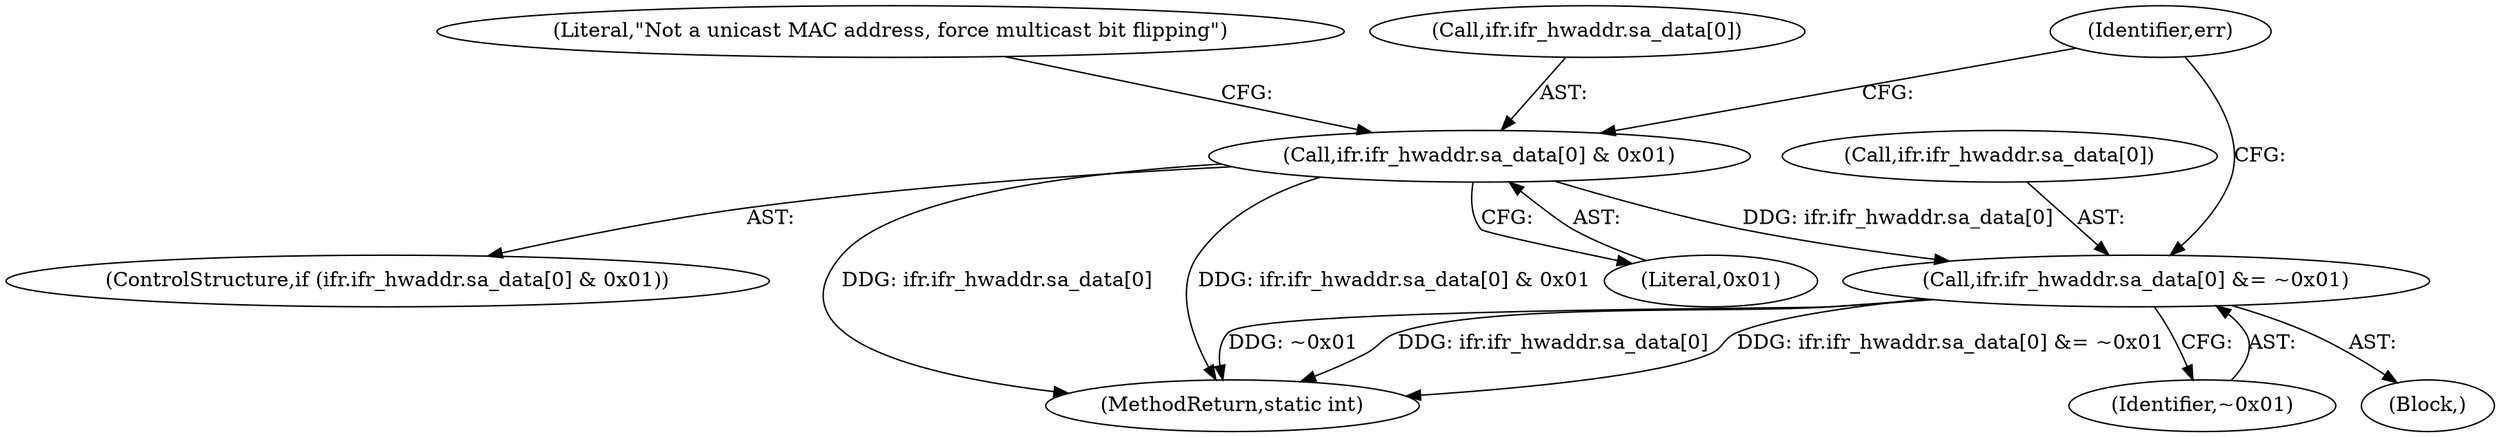 digraph "0_Android_472271b153c5dc53c28beac55480a8d8434b2d5c_26@array" {
"1000189" [label="(Call,ifr.ifr_hwaddr.sa_data[0] &= ~0x01)"];
"1000177" [label="(Call,ifr.ifr_hwaddr.sa_data[0] & 0x01)"];
"1000188" [label="(Literal,\"Not a unicast MAC address, force multicast bit flipping\")"];
"1000189" [label="(Call,ifr.ifr_hwaddr.sa_data[0] &= ~0x01)"];
"1000186" [label="(Block,)"];
"1000177" [label="(Call,ifr.ifr_hwaddr.sa_data[0] & 0x01)"];
"1000190" [label="(Call,ifr.ifr_hwaddr.sa_data[0])"];
"1000185" [label="(Literal,0x01)"];
"1000176" [label="(ControlStructure,if (ifr.ifr_hwaddr.sa_data[0] & 0x01))"];
"1000278" [label="(MethodReturn,static int)"];
"1000197" [label="(Identifier,~0x01)"];
"1000199" [label="(Identifier,err)"];
"1000178" [label="(Call,ifr.ifr_hwaddr.sa_data[0])"];
"1000189" -> "1000186"  [label="AST: "];
"1000189" -> "1000197"  [label="CFG: "];
"1000190" -> "1000189"  [label="AST: "];
"1000197" -> "1000189"  [label="AST: "];
"1000199" -> "1000189"  [label="CFG: "];
"1000189" -> "1000278"  [label="DDG: ifr.ifr_hwaddr.sa_data[0]"];
"1000189" -> "1000278"  [label="DDG: ifr.ifr_hwaddr.sa_data[0] &= ~0x01"];
"1000189" -> "1000278"  [label="DDG: ~0x01"];
"1000177" -> "1000189"  [label="DDG: ifr.ifr_hwaddr.sa_data[0]"];
"1000177" -> "1000176"  [label="AST: "];
"1000177" -> "1000185"  [label="CFG: "];
"1000178" -> "1000177"  [label="AST: "];
"1000185" -> "1000177"  [label="AST: "];
"1000188" -> "1000177"  [label="CFG: "];
"1000199" -> "1000177"  [label="CFG: "];
"1000177" -> "1000278"  [label="DDG: ifr.ifr_hwaddr.sa_data[0]"];
"1000177" -> "1000278"  [label="DDG: ifr.ifr_hwaddr.sa_data[0] & 0x01"];
}

